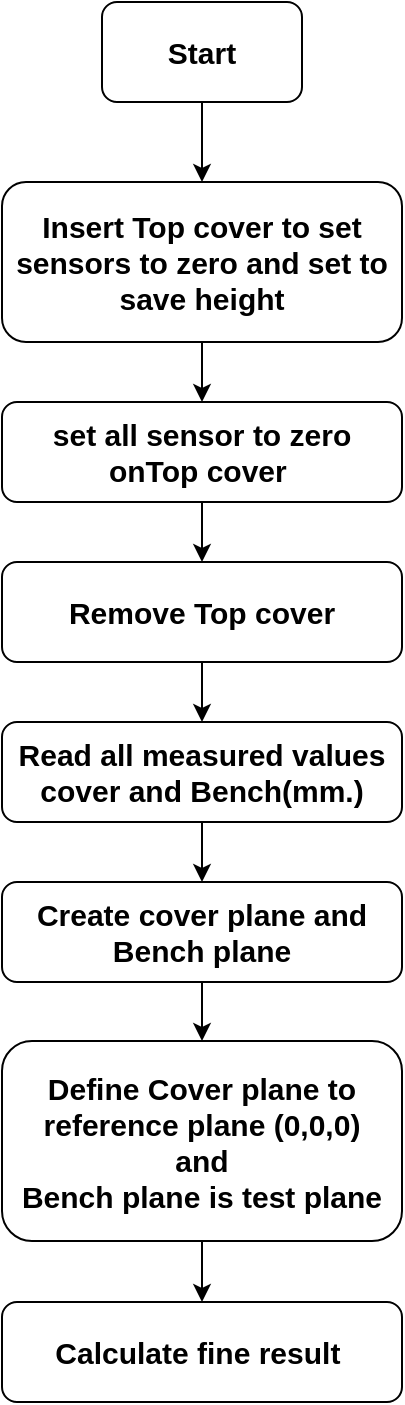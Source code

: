 <mxfile version="28.0.7">
  <diagram id="C5RBs43oDa-KdzZeNtuy" name="Page-1">
    <mxGraphModel dx="1418" dy="752" grid="1" gridSize="10" guides="1" tooltips="1" connect="1" arrows="1" fold="1" page="1" pageScale="1" pageWidth="827" pageHeight="1169" math="0" shadow="0">
      <root>
        <mxCell id="WIyWlLk6GJQsqaUBKTNV-0" />
        <mxCell id="WIyWlLk6GJQsqaUBKTNV-1" parent="WIyWlLk6GJQsqaUBKTNV-0" />
        <mxCell id="GNQTQsvEyV5nBe-plCe7-6" value="" style="edgeStyle=orthogonalEdgeStyle;rounded=0;orthogonalLoop=1;jettySize=auto;html=1;" edge="1" parent="WIyWlLk6GJQsqaUBKTNV-1" source="GNQTQsvEyV5nBe-plCe7-0" target="GNQTQsvEyV5nBe-plCe7-1">
          <mxGeometry relative="1" as="geometry" />
        </mxCell>
        <mxCell id="GNQTQsvEyV5nBe-plCe7-0" value="&lt;font style=&quot;font-size: 15px;&quot;&gt;&lt;b&gt;Start&lt;/b&gt;&lt;/font&gt;" style="rounded=1;whiteSpace=wrap;html=1;" vertex="1" parent="WIyWlLk6GJQsqaUBKTNV-1">
          <mxGeometry x="350" y="40" width="100" height="50" as="geometry" />
        </mxCell>
        <mxCell id="GNQTQsvEyV5nBe-plCe7-7" value="" style="edgeStyle=orthogonalEdgeStyle;rounded=0;orthogonalLoop=1;jettySize=auto;html=1;" edge="1" parent="WIyWlLk6GJQsqaUBKTNV-1" source="GNQTQsvEyV5nBe-plCe7-1" target="GNQTQsvEyV5nBe-plCe7-2">
          <mxGeometry relative="1" as="geometry" />
        </mxCell>
        <mxCell id="GNQTQsvEyV5nBe-plCe7-1" value="&lt;span style=&quot;font-size: 15px;&quot;&gt;&lt;b&gt;Insert Top cover to set sensors to zero and set to save height&lt;/b&gt;&lt;/span&gt;" style="rounded=1;whiteSpace=wrap;html=1;" vertex="1" parent="WIyWlLk6GJQsqaUBKTNV-1">
          <mxGeometry x="300" y="130" width="200" height="80" as="geometry" />
        </mxCell>
        <mxCell id="GNQTQsvEyV5nBe-plCe7-9" style="edgeStyle=orthogonalEdgeStyle;rounded=0;orthogonalLoop=1;jettySize=auto;html=1;" edge="1" parent="WIyWlLk6GJQsqaUBKTNV-1" source="GNQTQsvEyV5nBe-plCe7-2" target="GNQTQsvEyV5nBe-plCe7-3">
          <mxGeometry relative="1" as="geometry" />
        </mxCell>
        <mxCell id="GNQTQsvEyV5nBe-plCe7-2" value="&lt;span style=&quot;font-size: 15px;&quot;&gt;&lt;b&gt;set all sensor to zero onTop cover&amp;nbsp;&lt;/b&gt;&lt;/span&gt;" style="rounded=1;whiteSpace=wrap;html=1;" vertex="1" parent="WIyWlLk6GJQsqaUBKTNV-1">
          <mxGeometry x="300" y="240" width="200" height="50" as="geometry" />
        </mxCell>
        <mxCell id="GNQTQsvEyV5nBe-plCe7-10" style="edgeStyle=orthogonalEdgeStyle;rounded=0;orthogonalLoop=1;jettySize=auto;html=1;" edge="1" parent="WIyWlLk6GJQsqaUBKTNV-1" source="GNQTQsvEyV5nBe-plCe7-3" target="GNQTQsvEyV5nBe-plCe7-4">
          <mxGeometry relative="1" as="geometry" />
        </mxCell>
        <mxCell id="GNQTQsvEyV5nBe-plCe7-3" value="&lt;span style=&quot;font-size: 15px;&quot;&gt;&lt;b&gt;Remove Top cover&lt;/b&gt;&lt;/span&gt;" style="rounded=1;whiteSpace=wrap;html=1;" vertex="1" parent="WIyWlLk6GJQsqaUBKTNV-1">
          <mxGeometry x="300" y="320" width="200" height="50" as="geometry" />
        </mxCell>
        <mxCell id="GNQTQsvEyV5nBe-plCe7-11" style="edgeStyle=orthogonalEdgeStyle;rounded=0;orthogonalLoop=1;jettySize=auto;html=1;" edge="1" parent="WIyWlLk6GJQsqaUBKTNV-1" source="GNQTQsvEyV5nBe-plCe7-4" target="GNQTQsvEyV5nBe-plCe7-5">
          <mxGeometry relative="1" as="geometry" />
        </mxCell>
        <mxCell id="GNQTQsvEyV5nBe-plCe7-4" value="&lt;span style=&quot;font-size: 15px;&quot;&gt;Read all&amp;nbsp;measured values cover and Bench(mm.)&lt;/span&gt;" style="rounded=1;whiteSpace=wrap;html=1;fontStyle=1" vertex="1" parent="WIyWlLk6GJQsqaUBKTNV-1">
          <mxGeometry x="300" y="400" width="200" height="50" as="geometry" />
        </mxCell>
        <mxCell id="GNQTQsvEyV5nBe-plCe7-13" style="edgeStyle=orthogonalEdgeStyle;rounded=0;orthogonalLoop=1;jettySize=auto;html=1;" edge="1" parent="WIyWlLk6GJQsqaUBKTNV-1" source="GNQTQsvEyV5nBe-plCe7-5" target="GNQTQsvEyV5nBe-plCe7-12">
          <mxGeometry relative="1" as="geometry" />
        </mxCell>
        <mxCell id="GNQTQsvEyV5nBe-plCe7-5" value="&lt;span style=&quot;font-size: 15px;&quot;&gt;Create cover plane and Bench plane&lt;/span&gt;" style="rounded=1;whiteSpace=wrap;html=1;fontStyle=1" vertex="1" parent="WIyWlLk6GJQsqaUBKTNV-1">
          <mxGeometry x="300" y="480" width="200" height="50" as="geometry" />
        </mxCell>
        <mxCell id="GNQTQsvEyV5nBe-plCe7-17" style="edgeStyle=orthogonalEdgeStyle;rounded=0;orthogonalLoop=1;jettySize=auto;html=1;" edge="1" parent="WIyWlLk6GJQsqaUBKTNV-1" source="GNQTQsvEyV5nBe-plCe7-12" target="GNQTQsvEyV5nBe-plCe7-14">
          <mxGeometry relative="1" as="geometry" />
        </mxCell>
        <mxCell id="GNQTQsvEyV5nBe-plCe7-12" value="&lt;span style=&quot;font-size: 15px;&quot;&gt;Define Cover plane to reference plane (0,0,0)&lt;/span&gt;&lt;div&gt;&lt;span style=&quot;font-size: 15px;&quot;&gt;and&lt;/span&gt;&lt;/div&gt;&lt;div&gt;&lt;span style=&quot;font-size: 15px;&quot;&gt;Bench plane is test plane&lt;/span&gt;&lt;/div&gt;" style="rounded=1;whiteSpace=wrap;html=1;fontStyle=1" vertex="1" parent="WIyWlLk6GJQsqaUBKTNV-1">
          <mxGeometry x="300" y="559.5" width="200" height="100" as="geometry" />
        </mxCell>
        <mxCell id="GNQTQsvEyV5nBe-plCe7-14" value="&lt;span style=&quot;font-size: 15px;&quot;&gt;Calculate fine result&amp;nbsp;&lt;/span&gt;" style="rounded=1;whiteSpace=wrap;html=1;fontStyle=1" vertex="1" parent="WIyWlLk6GJQsqaUBKTNV-1">
          <mxGeometry x="300" y="690" width="200" height="50" as="geometry" />
        </mxCell>
      </root>
    </mxGraphModel>
  </diagram>
</mxfile>
